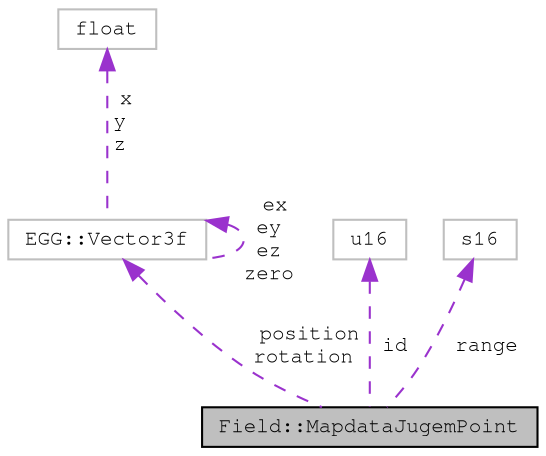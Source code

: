 digraph "Field::MapdataJugemPoint"
{
 // LATEX_PDF_SIZE
  edge [fontname="FreeMono",fontsize="10",labelfontname="FreeMono",labelfontsize="10"];
  node [fontname="FreeMono",fontsize="10",shape=record];
  Node1 [label="Field::MapdataJugemPoint",height=0.2,width=0.4,color="black", fillcolor="grey75", style="filled", fontcolor="black",tooltip=" "];
  Node2 -> Node1 [dir="back",color="darkorchid3",fontsize="10",style="dashed",label=" position\nrotation" ,fontname="FreeMono"];
  Node2 [label="EGG::Vector3f",height=0.2,width=0.4,color="grey75", fillcolor="white", style="filled",URL="$struct_e_g_g_1_1_vector3f.html",tooltip=" "];
  Node3 -> Node2 [dir="back",color="darkorchid3",fontsize="10",style="dashed",label=" x\ny\nz" ,fontname="FreeMono"];
  Node3 [label="float",height=0.2,width=0.4,color="grey75", fillcolor="white", style="filled",tooltip=" "];
  Node2 -> Node2 [dir="back",color="darkorchid3",fontsize="10",style="dashed",label=" ex\ney\nez\nzero" ,fontname="FreeMono"];
  Node4 -> Node1 [dir="back",color="darkorchid3",fontsize="10",style="dashed",label=" id" ,fontname="FreeMono"];
  Node4 [label="u16",height=0.2,width=0.4,color="grey75", fillcolor="white", style="filled",tooltip=" "];
  Node5 -> Node1 [dir="back",color="darkorchid3",fontsize="10",style="dashed",label=" range" ,fontname="FreeMono"];
  Node5 [label="s16",height=0.2,width=0.4,color="grey75", fillcolor="white", style="filled",tooltip=" "];
}
